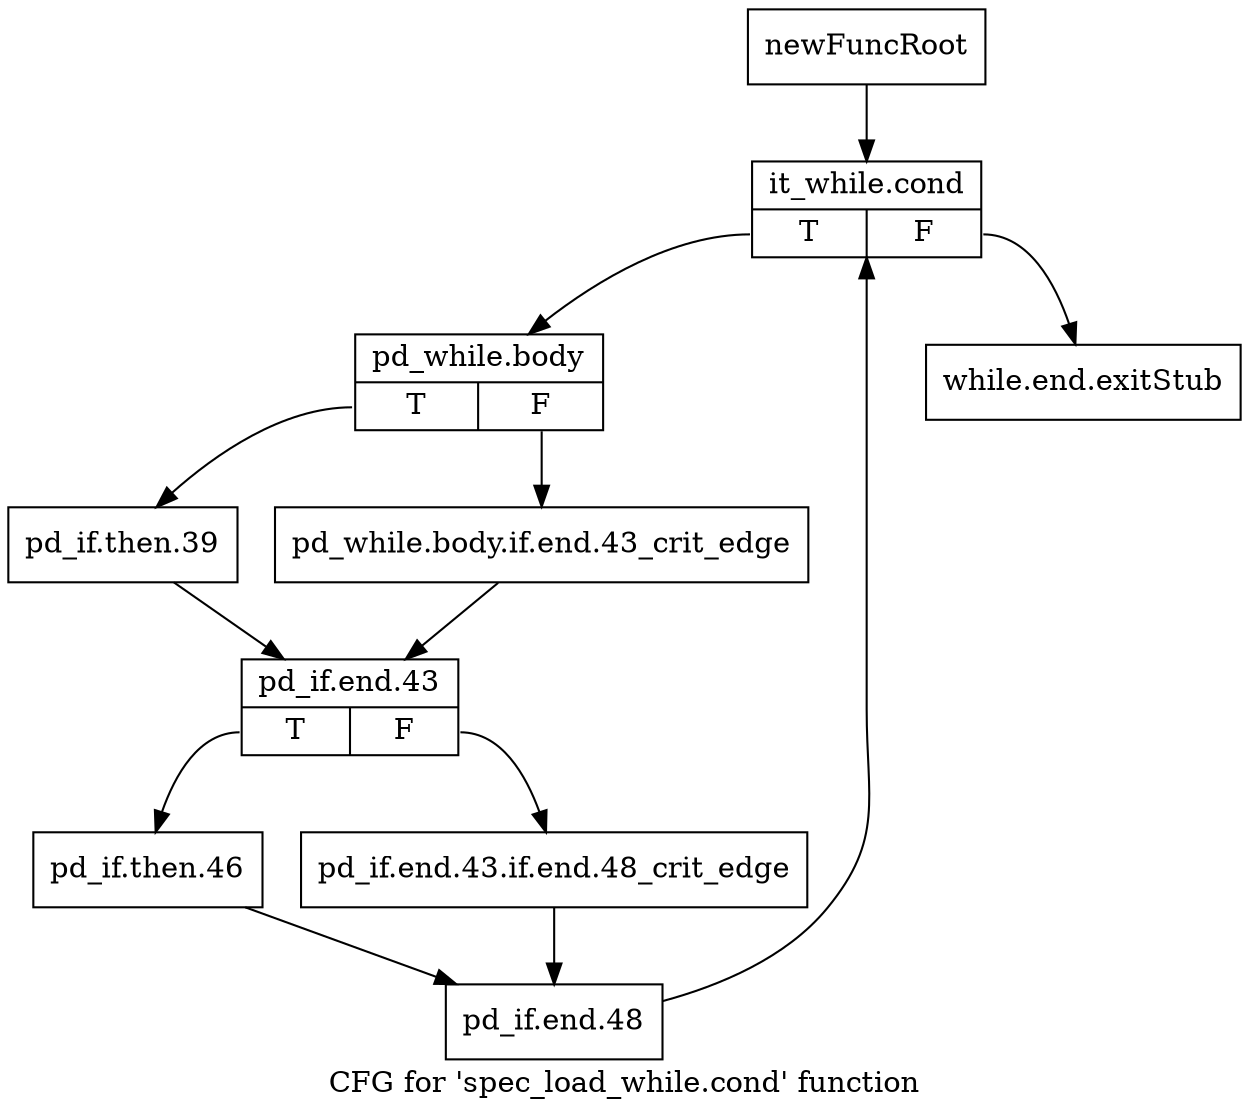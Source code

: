 digraph "CFG for 'spec_load_while.cond' function" {
	label="CFG for 'spec_load_while.cond' function";

	Node0x17b2f10 [shape=record,label="{newFuncRoot}"];
	Node0x17b2f10 -> Node0x17b2fb0;
	Node0x17b2f60 [shape=record,label="{while.end.exitStub}"];
	Node0x17b2fb0 [shape=record,label="{it_while.cond|{<s0>T|<s1>F}}"];
	Node0x17b2fb0:s0 -> Node0x17b3440;
	Node0x17b2fb0:s1 -> Node0x17b2f60;
	Node0x17b3440 [shape=record,label="{pd_while.body|{<s0>T|<s1>F}}"];
	Node0x17b3440:s0 -> Node0x17b34e0;
	Node0x17b3440:s1 -> Node0x17b3490;
	Node0x17b3490 [shape=record,label="{pd_while.body.if.end.43_crit_edge}"];
	Node0x17b3490 -> Node0x17b3530;
	Node0x17b34e0 [shape=record,label="{pd_if.then.39}"];
	Node0x17b34e0 -> Node0x17b3530;
	Node0x17b3530 [shape=record,label="{pd_if.end.43|{<s0>T|<s1>F}}"];
	Node0x17b3530:s0 -> Node0x17b35d0;
	Node0x17b3530:s1 -> Node0x17b3580;
	Node0x17b3580 [shape=record,label="{pd_if.end.43.if.end.48_crit_edge}"];
	Node0x17b3580 -> Node0x17b3620;
	Node0x17b35d0 [shape=record,label="{pd_if.then.46}"];
	Node0x17b35d0 -> Node0x17b3620;
	Node0x17b3620 [shape=record,label="{pd_if.end.48}"];
	Node0x17b3620 -> Node0x17b2fb0;
}
